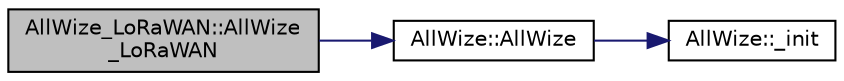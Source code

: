 digraph "AllWize_LoRaWAN::AllWize_LoRaWAN"
{
  edge [fontname="Helvetica",fontsize="10",labelfontname="Helvetica",labelfontsize="10"];
  node [fontname="Helvetica",fontsize="10",shape=record];
  rankdir="LR";
  Node0 [label="AllWize_LoRaWAN::AllWize\l_LoRaWAN",height=0.2,width=0.4,color="black", fillcolor="grey75", style="filled", fontcolor="black"];
  Node0 -> Node1 [color="midnightblue",fontsize="10",style="solid",fontname="Helvetica"];
  Node1 [label="AllWize::AllWize",height=0.2,width=0.4,color="black", fillcolor="white", style="filled",URL="$classAllWize.html#a185afb87ecba64bad14102b90089992e",tooltip="AllWize object constructor. "];
  Node1 -> Node2 [color="midnightblue",fontsize="10",style="solid",fontname="Helvetica"];
  Node2 [label="AllWize::_init",height=0.2,width=0.4,color="black", fillcolor="white", style="filled",URL="$classAllWize.html#a1e810634546deecf71a7c9f65ea3e74a"];
}
